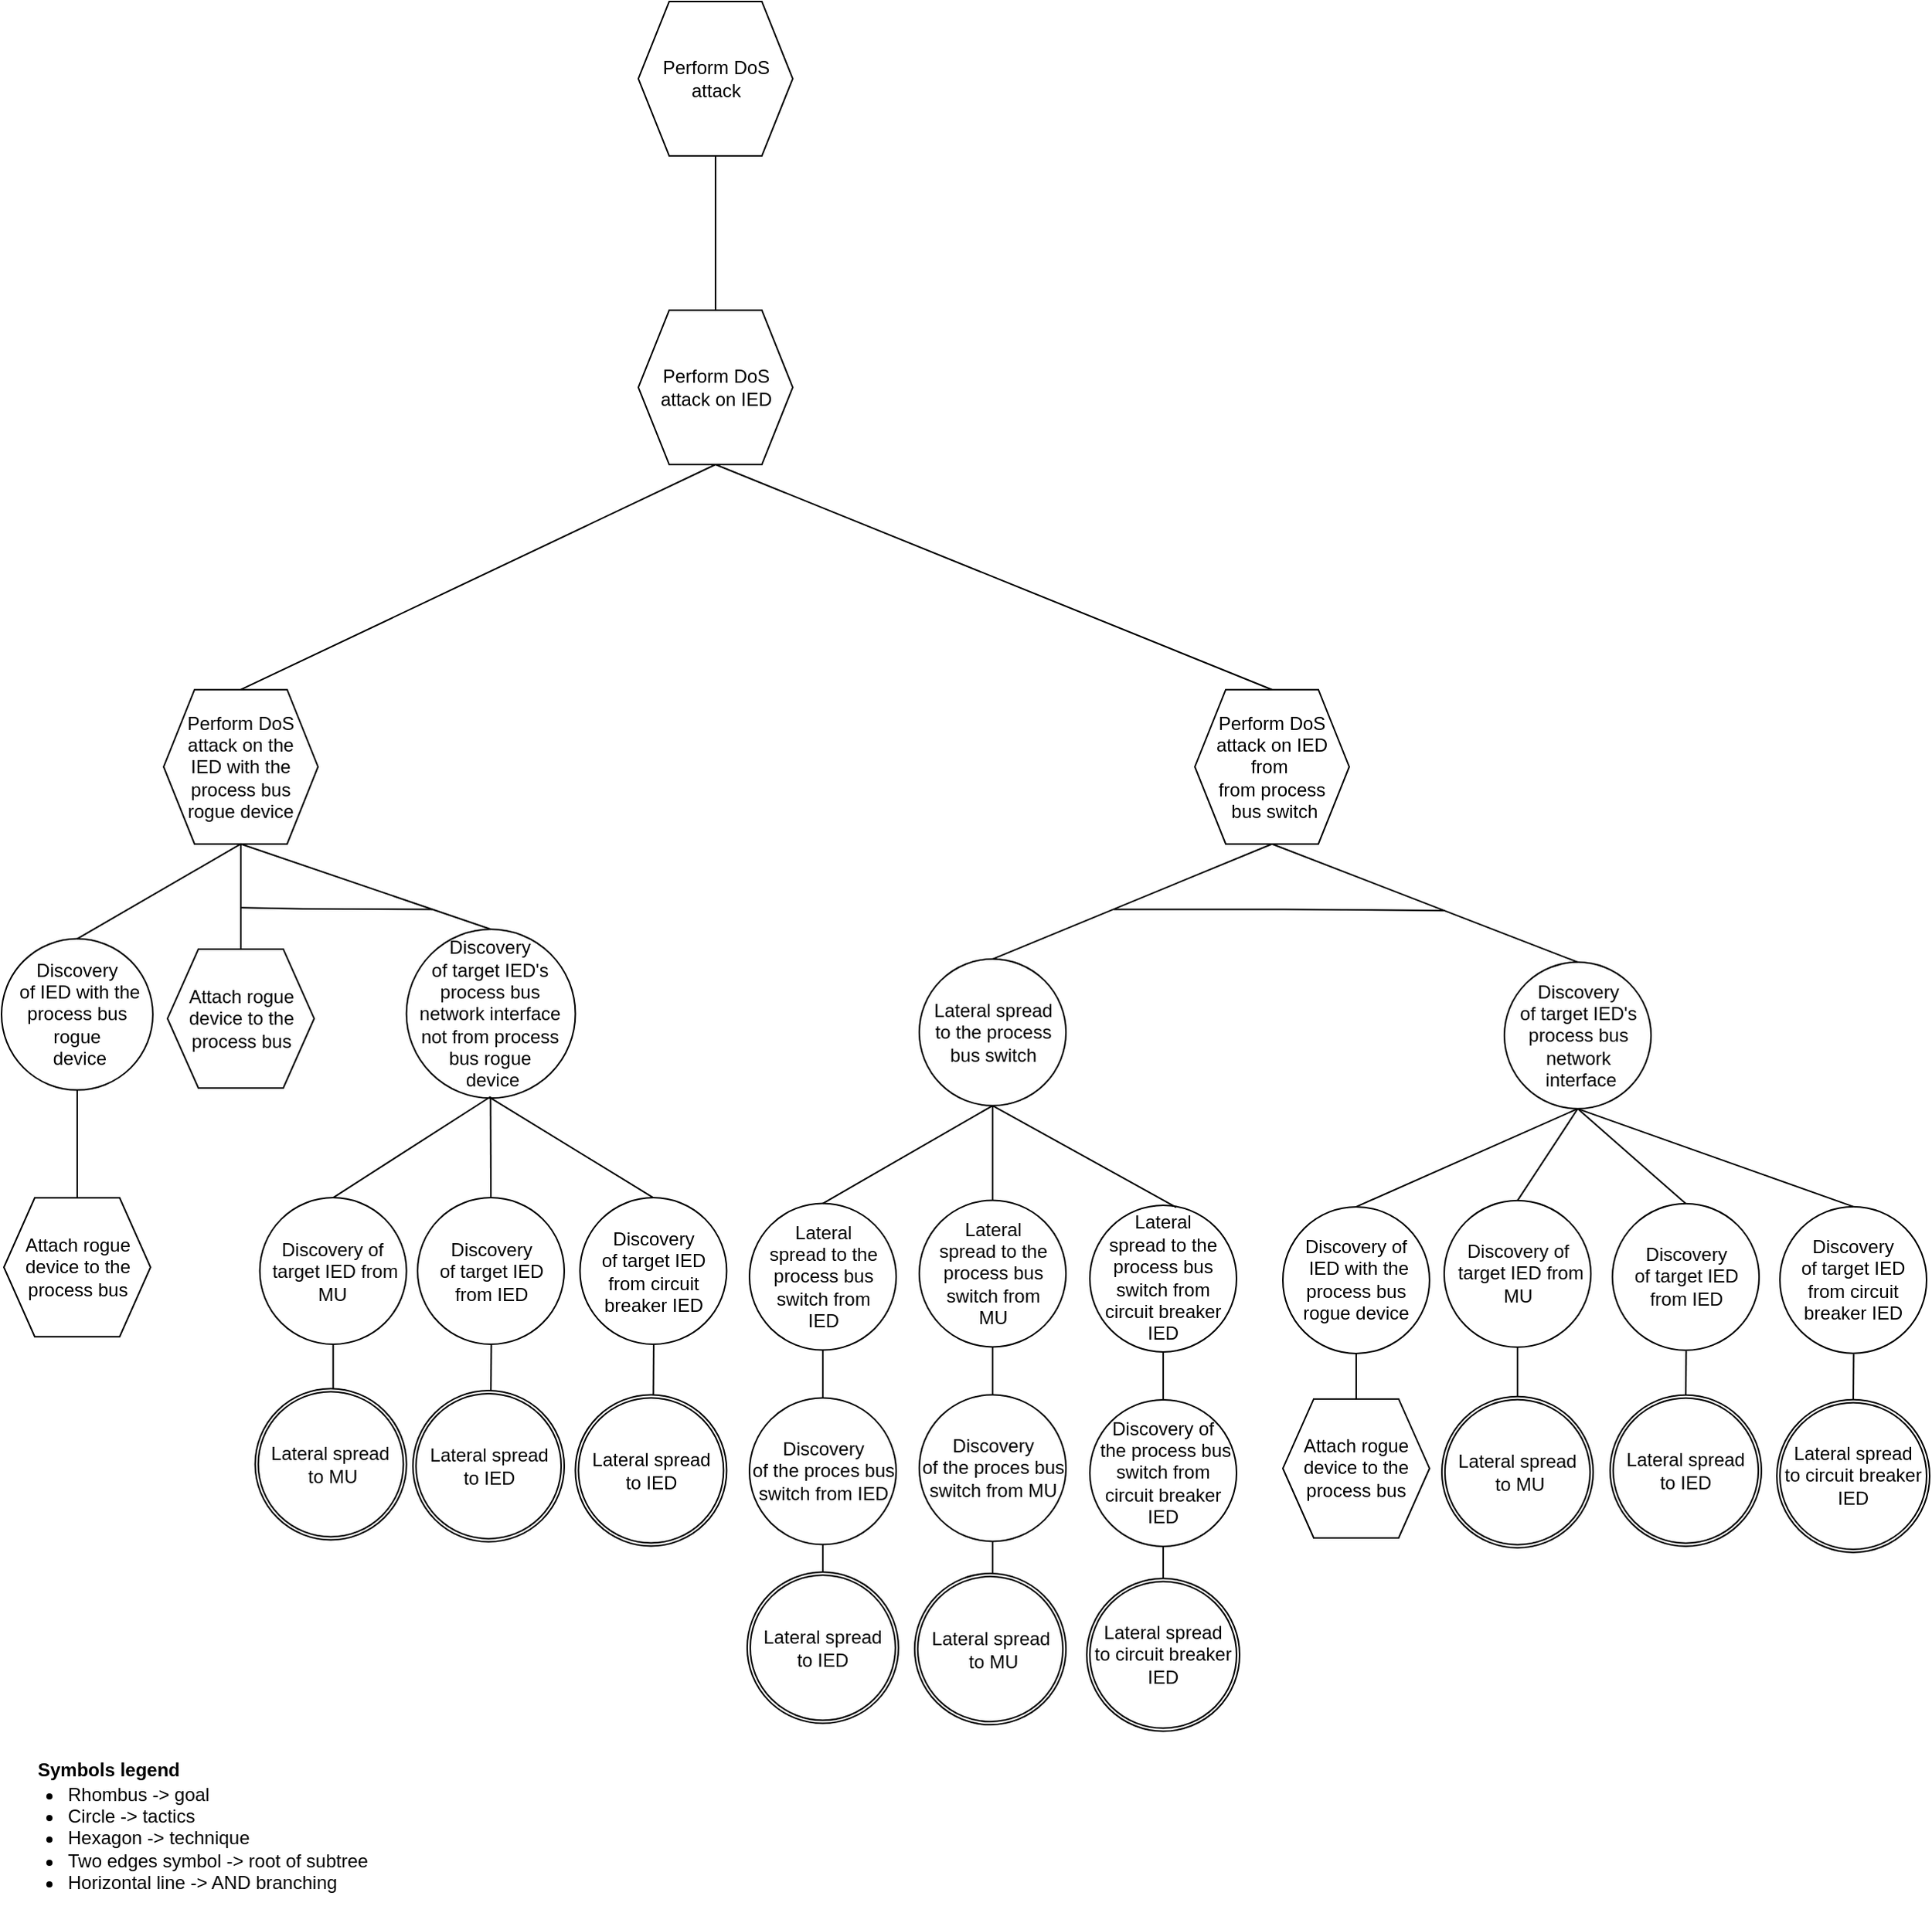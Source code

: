 <mxfile version="16.1.2" type="device"><diagram id="xbHYeiGO_CIbIeRIyyaW" name="Page-1"><mxGraphModel dx="572" dy="2005" grid="1" gridSize="10" guides="1" tooltips="1" connect="1" arrows="1" fold="1" page="1" pageScale="1" pageWidth="850" pageHeight="1100" math="0" shadow="0"><root><mxCell id="0"/><mxCell id="1" parent="0"/><mxCell id="sCToZuNMgWmZPL3xqHvZ-8" value="Perform DoS attack" style="shape=hexagon;perimeter=hexagonPerimeter2;whiteSpace=wrap;html=1;fixedSize=1;" parent="1" vertex="1"><mxGeometry x="1462.5" y="-90" width="100" height="100" as="geometry"/></mxCell><mxCell id="sCToZuNMgWmZPL3xqHvZ-9" value="Perform DoS attack on IED" style="shape=hexagon;perimeter=hexagonPerimeter2;whiteSpace=wrap;html=1;fixedSize=1;" parent="1" vertex="1"><mxGeometry x="1462.5" y="110" width="100" height="100" as="geometry"/></mxCell><mxCell id="sCToZuNMgWmZPL3xqHvZ-17" value="" style="endArrow=none;html=1;rounded=0;entryX=0.5;entryY=1;entryDx=0;entryDy=0;exitX=0.5;exitY=0;exitDx=0;exitDy=0;" parent="1" source="sCToZuNMgWmZPL3xqHvZ-9" target="sCToZuNMgWmZPL3xqHvZ-8" edge="1"><mxGeometry width="50" height="50" relative="1" as="geometry"><mxPoint x="-408.5" y="300.98" as="sourcePoint"/><mxPoint x="-127.5" y="209.98" as="targetPoint"/></mxGeometry></mxCell><mxCell id="ygYgMc5aqZ92e0gRyeAC-1" value="&lt;font style=&quot;font-size: 12px&quot;&gt;Symbols legend&lt;/font&gt;" style="text;strokeColor=none;fillColor=none;html=1;fontSize=24;fontStyle=1;verticalAlign=middle;align=center;" parent="1" vertex="1"><mxGeometry x="1068.5" y="1032" width="100" height="40" as="geometry"/></mxCell><mxCell id="ygYgMc5aqZ92e0gRyeAC-2" value="&lt;ul&gt;&lt;li&gt;&lt;span&gt;Rhombus -&amp;gt; goal&lt;/span&gt;&lt;/li&gt;&lt;li&gt;&lt;span&gt;Circle -&amp;gt; tactics&lt;/span&gt;&lt;br&gt;&lt;/li&gt;&lt;li&gt;Hexagon -&amp;gt; technique&lt;/li&gt;&lt;li&gt;Two edges symbol -&amp;gt; root of subtree&lt;/li&gt;&lt;li&gt;Horizontal line -&amp;gt; AND branching&lt;/li&gt;&lt;/ul&gt;" style="text;strokeColor=none;fillColor=none;html=1;whiteSpace=wrap;verticalAlign=middle;overflow=hidden;fontSize=12;" parent="1" vertex="1"><mxGeometry x="1050.5" y="1046.86" width="250" height="107" as="geometry"/></mxCell><mxCell id="kpdXU0LsWBSdyTu5Nnku-14" value="" style="endArrow=none;html=1;rounded=0;exitX=0.5;exitY=1;exitDx=0;exitDy=0;entryX=0.5;entryY=0;entryDx=0;entryDy=0;" parent="1" source="sCToZuNMgWmZPL3xqHvZ-9" target="kpdXU0LsWBSdyTu5Nnku-177" edge="1"><mxGeometry width="50" height="50" relative="1" as="geometry"><mxPoint x="40" y="310" as="sourcePoint"/><mxPoint x="280" y="400" as="targetPoint"/></mxGeometry></mxCell><mxCell id="kpdXU0LsWBSdyTu5Nnku-124" value="" style="endArrow=none;html=1;rounded=0;exitX=0.5;exitY=1;exitDx=0;exitDy=0;" parent="1" source="kpdXU0LsWBSdyTu5Nnku-128" edge="1"><mxGeometry width="50" height="50" relative="1" as="geometry"><mxPoint x="1549.25" y="919.26" as="sourcePoint"/><mxPoint x="1582" y="936.01" as="targetPoint"/><Array as="points"/></mxGeometry></mxCell><mxCell id="kpdXU0LsWBSdyTu5Nnku-128" value="Discovery&lt;br&gt;of the proces bus switch from IED" style="ellipse;whiteSpace=wrap;html=1;aspect=fixed;" parent="1" vertex="1"><mxGeometry x="1534.5" y="814.76" width="95" height="95" as="geometry"/></mxCell><mxCell id="kpdXU0LsWBSdyTu5Nnku-129" value="Lateral&lt;br&gt;&amp;nbsp;spread to the&amp;nbsp;&lt;br&gt;process bus switch from &lt;br&gt;IED" style="ellipse;whiteSpace=wrap;html=1;aspect=fixed;" parent="1" vertex="1"><mxGeometry x="1534.5" y="688.76" width="95" height="95" as="geometry"/></mxCell><mxCell id="kpdXU0LsWBSdyTu5Nnku-130" value="" style="endArrow=none;html=1;rounded=0;entryX=0.5;entryY=1;entryDx=0;entryDy=0;" parent="1" source="kpdXU0LsWBSdyTu5Nnku-128" target="kpdXU0LsWBSdyTu5Nnku-129" edge="1"><mxGeometry width="50" height="50" relative="1" as="geometry"><mxPoint x="1582.5" y="810.26" as="sourcePoint"/><mxPoint x="1323.88" y="821.76" as="targetPoint"/><Array as="points"/></mxGeometry></mxCell><mxCell id="kpdXU0LsWBSdyTu5Nnku-138" value="" style="endArrow=none;html=1;rounded=0;entryX=0.5;entryY=0;entryDx=0;entryDy=0;" parent="1" edge="1"><mxGeometry width="50" height="50" relative="1" as="geometry"><mxPoint x="2141.25" y="784.42" as="sourcePoint"/><mxPoint x="2141" y="813.92" as="targetPoint"/></mxGeometry></mxCell><mxCell id="kpdXU0LsWBSdyTu5Nnku-139" value="Discovery&lt;br&gt;of target IED's process bus network&lt;br&gt;&amp;nbsp;interface" style="ellipse;whiteSpace=wrap;html=1;aspect=fixed;" parent="1" vertex="1"><mxGeometry x="2023.5" y="532.41" width="95" height="95" as="geometry"/></mxCell><mxCell id="kpdXU0LsWBSdyTu5Nnku-140" value="" style="endArrow=none;html=1;rounded=0;entryX=0.5;entryY=1;entryDx=0;entryDy=0;exitX=0.5;exitY=0;exitDx=0;exitDy=0;" parent="1" source="kpdXU0LsWBSdyTu5Nnku-139" target="kpdXU0LsWBSdyTu5Nnku-177" edge="1"><mxGeometry width="50" height="50" relative="1" as="geometry"><mxPoint x="1632.25" y="555.57" as="sourcePoint"/><mxPoint x="1876.5" y="405.51" as="targetPoint"/></mxGeometry></mxCell><mxCell id="kpdXU0LsWBSdyTu5Nnku-141" value="" style="endArrow=none;html=1;rounded=0;entryX=0.5;entryY=1;entryDx=0;entryDy=0;exitX=0.5;exitY=0;exitDx=0;exitDy=0;" parent="1" source="kpdXU0LsWBSdyTu5Nnku-129" target="kpdXU0LsWBSdyTu5Nnku-176" edge="1"><mxGeometry width="50" height="50" relative="1" as="geometry"><mxPoint x="1662" y="789.8" as="sourcePoint"/><mxPoint x="1652" y="625.3" as="targetPoint"/><Array as="points"/></mxGeometry></mxCell><mxCell id="kpdXU0LsWBSdyTu5Nnku-142" value="" style="endArrow=none;html=1;rounded=0;exitX=0.5;exitY=1;exitDx=0;exitDy=0;entryX=0.5;entryY=0;entryDx=0;entryDy=0;" parent="1" source="kpdXU0LsWBSdyTu5Nnku-177" target="kpdXU0LsWBSdyTu5Nnku-176" edge="1"><mxGeometry width="50" height="50" relative="1" as="geometry"><mxPoint x="1876.5" y="405.51" as="sourcePoint"/><mxPoint x="1930" y="450.64" as="targetPoint"/><Array as="points"/></mxGeometry></mxCell><mxCell id="kpdXU0LsWBSdyTu5Nnku-143" value="Discovery&lt;br&gt;of target IED from IED" style="ellipse;whiteSpace=wrap;html=1;aspect=fixed;" parent="1" vertex="1"><mxGeometry x="2093.5" y="688.92" width="95" height="95" as="geometry"/></mxCell><mxCell id="kpdXU0LsWBSdyTu5Nnku-144" value="" style="endArrow=none;html=1;rounded=0;entryX=0.5;entryY=0;entryDx=0;entryDy=0;exitX=0.5;exitY=1;exitDx=0;exitDy=0;" parent="1" source="kpdXU0LsWBSdyTu5Nnku-139" target="kpdXU0LsWBSdyTu5Nnku-143" edge="1"><mxGeometry width="50" height="50" relative="1" as="geometry"><mxPoint x="2003.5" y="660.51" as="sourcePoint"/><mxPoint x="2000" y="634.89" as="targetPoint"/></mxGeometry></mxCell><mxCell id="kpdXU0LsWBSdyTu5Nnku-154" value="Discovery of&lt;br&gt;&amp;nbsp;target IED from MU" style="ellipse;whiteSpace=wrap;html=1;aspect=fixed;" parent="1" vertex="1"><mxGeometry x="1984.5" y="686.92" width="95" height="95" as="geometry"/></mxCell><mxCell id="kpdXU0LsWBSdyTu5Nnku-155" value="" style="endArrow=none;html=1;rounded=0;entryX=0.5;entryY=1;entryDx=0;entryDy=0;" parent="1" target="kpdXU0LsWBSdyTu5Nnku-154" edge="1"><mxGeometry width="50" height="50" relative="1" as="geometry"><mxPoint x="2032" y="813.92" as="sourcePoint"/><mxPoint x="2044.5" y="777.42" as="targetPoint"/><Array as="points"/></mxGeometry></mxCell><mxCell id="kpdXU0LsWBSdyTu5Nnku-156" value="" style="endArrow=none;html=1;rounded=0;entryX=0.5;entryY=0;entryDx=0;entryDy=0;exitX=0.5;exitY=1;exitDx=0;exitDy=0;" parent="1" source="kpdXU0LsWBSdyTu5Nnku-139" target="kpdXU0LsWBSdyTu5Nnku-154" edge="1"><mxGeometry width="50" height="50" relative="1" as="geometry"><mxPoint x="1944" y="650.51" as="sourcePoint"/><mxPoint x="2029.5" y="640.39" as="targetPoint"/></mxGeometry></mxCell><mxCell id="kpdXU0LsWBSdyTu5Nnku-157" value="" style="endArrow=none;html=1;rounded=0;" parent="1" edge="1"><mxGeometry width="50" height="50" relative="1" as="geometry"><mxPoint x="1770.5" y="498.29" as="sourcePoint"/><mxPoint x="1985" y="499" as="targetPoint"/><Array as="points"><mxPoint x="1880.5" y="498.29"/></Array></mxGeometry></mxCell><mxCell id="kpdXU0LsWBSdyTu5Nnku-158" value="" style="endArrow=none;html=1;rounded=0;entryX=0.5;entryY=0;entryDx=0;entryDy=0;exitX=0.5;exitY=1;exitDx=0;exitDy=0;" parent="1" source="kpdXU0LsWBSdyTu5Nnku-139" target="kpdXU0LsWBSdyTu5Nnku-161" edge="1"><mxGeometry width="50" height="50" relative="1" as="geometry"><mxPoint x="2005.5" y="660.51" as="sourcePoint"/><mxPoint x="1890.75" y="686.7" as="targetPoint"/></mxGeometry></mxCell><mxCell id="kpdXU0LsWBSdyTu5Nnku-159" value="Attach rogue device to the process bus" style="shape=hexagon;perimeter=hexagonPerimeter2;whiteSpace=wrap;html=1;fixedSize=1;" parent="1" vertex="1"><mxGeometry x="1880" y="815.45" width="95" height="90" as="geometry"/></mxCell><mxCell id="kpdXU0LsWBSdyTu5Nnku-160" value="" style="endArrow=none;html=1;rounded=0;entryX=0.5;entryY=0;entryDx=0;entryDy=0;exitX=0.5;exitY=1;exitDx=0;exitDy=0;" parent="1" source="kpdXU0LsWBSdyTu5Nnku-161" target="kpdXU0LsWBSdyTu5Nnku-159" edge="1"><mxGeometry width="50" height="50" relative="1" as="geometry"><mxPoint x="1926.75" y="995.45" as="sourcePoint"/><mxPoint x="1906.75" y="1035.45" as="targetPoint"/></mxGeometry></mxCell><mxCell id="kpdXU0LsWBSdyTu5Nnku-161" value="Discovery of&lt;br&gt;&amp;nbsp;IED with the process bus rogue device" style="ellipse;whiteSpace=wrap;html=1;aspect=fixed;" parent="1" vertex="1"><mxGeometry x="1880" y="690.95" width="95" height="95" as="geometry"/></mxCell><mxCell id="kpdXU0LsWBSdyTu5Nnku-163" value="" style="endArrow=none;html=1;rounded=0;exitX=0.5;exitY=1;exitDx=0;exitDy=0;" parent="1" source="kpdXU0LsWBSdyTu5Nnku-167" edge="1"><mxGeometry width="50" height="50" relative="1" as="geometry"><mxPoint x="1659.25" y="917.21" as="sourcePoint"/><mxPoint x="1692" y="933.96" as="targetPoint"/><Array as="points"/></mxGeometry></mxCell><mxCell id="kpdXU0LsWBSdyTu5Nnku-167" value="Discovery&lt;br&gt;of the proces bus switch from MU" style="ellipse;whiteSpace=wrap;html=1;aspect=fixed;" parent="1" vertex="1"><mxGeometry x="1644.5" y="812.71" width="95" height="95" as="geometry"/></mxCell><mxCell id="kpdXU0LsWBSdyTu5Nnku-168" value="Lateral&lt;br&gt;&amp;nbsp;spread to the&amp;nbsp;&lt;br&gt;process bus switch from &lt;br&gt;MU" style="ellipse;whiteSpace=wrap;html=1;aspect=fixed;" parent="1" vertex="1"><mxGeometry x="1644.5" y="686.71" width="95" height="95" as="geometry"/></mxCell><mxCell id="kpdXU0LsWBSdyTu5Nnku-169" value="" style="endArrow=none;html=1;rounded=0;entryX=0.5;entryY=1;entryDx=0;entryDy=0;" parent="1" source="kpdXU0LsWBSdyTu5Nnku-167" target="kpdXU0LsWBSdyTu5Nnku-168" edge="1"><mxGeometry width="50" height="50" relative="1" as="geometry"><mxPoint x="1692.5" y="808.21" as="sourcePoint"/><mxPoint x="1433.88" y="819.71" as="targetPoint"/><Array as="points"/></mxGeometry></mxCell><mxCell id="kpdXU0LsWBSdyTu5Nnku-170" value="" style="endArrow=none;html=1;rounded=0;entryX=0.5;entryY=1;entryDx=0;entryDy=0;exitX=0.5;exitY=0;exitDx=0;exitDy=0;" parent="1" source="kpdXU0LsWBSdyTu5Nnku-168" target="kpdXU0LsWBSdyTu5Nnku-176" edge="1"><mxGeometry width="50" height="50" relative="1" as="geometry"><mxPoint x="1614.5" y="664.8" as="sourcePoint"/><mxPoint x="1623.5" y="628.25" as="targetPoint"/><Array as="points"/></mxGeometry></mxCell><mxCell id="kpdXU0LsWBSdyTu5Nnku-176" value="Lateral spread &lt;br&gt;to the process bus switch" style="ellipse;whiteSpace=wrap;html=1;aspect=fixed;" parent="1" vertex="1"><mxGeometry x="1644.5" y="530.4" width="95" height="95" as="geometry"/></mxCell><mxCell id="kpdXU0LsWBSdyTu5Nnku-177" value="Perform DoS &lt;br&gt;attack on IED from&amp;nbsp;&lt;br&gt;from process&lt;br&gt;&amp;nbsp;bus switch" style="shape=hexagon;perimeter=hexagonPerimeter2;whiteSpace=wrap;html=1;fixedSize=1;" parent="1" vertex="1"><mxGeometry x="1823" y="355.86" width="100" height="100" as="geometry"/></mxCell><mxCell id="8b0UzmzemU6HYjDSlnua-98" value="" style="endArrow=none;html=1;rounded=0;exitX=0.5;exitY=1;exitDx=0;exitDy=0;" parent="1" source="8b0UzmzemU6HYjDSlnua-102" edge="1"><mxGeometry width="50" height="50" relative="1" as="geometry"><mxPoint x="1769.75" y="920.45" as="sourcePoint"/><mxPoint x="1802.5" y="937.2" as="targetPoint"/><Array as="points"/></mxGeometry></mxCell><mxCell id="8b0UzmzemU6HYjDSlnua-102" value="Discovery of&lt;br&gt;&amp;nbsp;the process&amp;nbsp;bus switch from circuit breaker IED" style="ellipse;whiteSpace=wrap;html=1;aspect=fixed;" parent="1" vertex="1"><mxGeometry x="1755" y="815.95" width="95" height="95" as="geometry"/></mxCell><mxCell id="8b0UzmzemU6HYjDSlnua-103" value="Lateral&lt;br&gt;&amp;nbsp;spread to the&amp;nbsp;&lt;br&gt;process bus switch from &lt;br&gt;circuit breaker IED" style="ellipse;whiteSpace=wrap;html=1;aspect=fixed;" parent="1" vertex="1"><mxGeometry x="1755" y="689.95" width="95" height="95" as="geometry"/></mxCell><mxCell id="8b0UzmzemU6HYjDSlnua-104" value="" style="endArrow=none;html=1;rounded=0;entryX=0.5;entryY=1;entryDx=0;entryDy=0;" parent="1" source="8b0UzmzemU6HYjDSlnua-102" target="8b0UzmzemU6HYjDSlnua-103" edge="1"><mxGeometry width="50" height="50" relative="1" as="geometry"><mxPoint x="1803" y="811.45" as="sourcePoint"/><mxPoint x="1544.38" y="822.95" as="targetPoint"/><Array as="points"/></mxGeometry></mxCell><mxCell id="8b0UzmzemU6HYjDSlnua-105" value="" style="endArrow=none;html=1;rounded=0;exitX=0.589;exitY=0.014;exitDx=0;exitDy=0;exitPerimeter=0;entryX=0.5;entryY=1;entryDx=0;entryDy=0;" parent="1" source="8b0UzmzemU6HYjDSlnua-103" target="kpdXU0LsWBSdyTu5Nnku-176" edge="1"><mxGeometry width="50" height="50" relative="1" as="geometry"><mxPoint x="1787.5" y="605.59" as="sourcePoint"/><mxPoint x="1724.5" y="569.76" as="targetPoint"/><Array as="points"/></mxGeometry></mxCell><mxCell id="EWDHbhHNYD4xOWfHmYkr-1" value="Attach rogue device to the process bus" style="shape=hexagon;perimeter=hexagonPerimeter2;whiteSpace=wrap;html=1;fixedSize=1;" parent="1" vertex="1"><mxGeometry x="1051.5" y="685.14" width="95" height="90" as="geometry"/></mxCell><mxCell id="EWDHbhHNYD4xOWfHmYkr-2" value="Discovery&lt;br&gt;&amp;nbsp;of IED with the process bus rogue&lt;br&gt;&amp;nbsp;device" style="ellipse;whiteSpace=wrap;html=1;aspect=fixed;" parent="1" vertex="1"><mxGeometry x="1050.0" y="517.31" width="98" height="98" as="geometry"/></mxCell><mxCell id="EWDHbhHNYD4xOWfHmYkr-3" value="" style="endArrow=none;html=1;rounded=0;exitX=0.5;exitY=1;exitDx=0;exitDy=0;" parent="1" source="EWDHbhHNYD4xOWfHmYkr-2" target="EWDHbhHNYD4xOWfHmYkr-1" edge="1"><mxGeometry width="50" height="50" relative="1" as="geometry"><mxPoint x="1083.0" y="549.64" as="sourcePoint"/><mxPoint x="1099.5" y="569.64" as="targetPoint"/></mxGeometry></mxCell><mxCell id="EWDHbhHNYD4xOWfHmYkr-4" value="" style="endArrow=none;html=1;rounded=0;exitX=0.5;exitY=1;exitDx=0;exitDy=0;entryX=0.5;entryY=0;entryDx=0;entryDy=0;" parent="1" source="sCToZuNMgWmZPL3xqHvZ-9" target="EWDHbhHNYD4xOWfHmYkr-5" edge="1"><mxGeometry width="50" height="50" relative="1" as="geometry"><mxPoint x="10.0" y="270" as="sourcePoint"/><mxPoint x="471.64" y="402.73" as="targetPoint"/></mxGeometry></mxCell><mxCell id="EWDHbhHNYD4xOWfHmYkr-5" value="Perform DoS attack on the&lt;br&gt;IED with the process bus rogue device" style="shape=hexagon;perimeter=hexagonPerimeter2;whiteSpace=wrap;html=1;fixedSize=1;" parent="1" vertex="1"><mxGeometry x="1155.0" y="355.86" width="100" height="100" as="geometry"/></mxCell><mxCell id="EWDHbhHNYD4xOWfHmYkr-6" value="" style="endArrow=none;html=1;rounded=0;exitX=0.5;exitY=1;exitDx=0;exitDy=0;entryX=0.5;entryY=0;entryDx=0;entryDy=0;" parent="1" source="EWDHbhHNYD4xOWfHmYkr-5" target="EWDHbhHNYD4xOWfHmYkr-2" edge="1"><mxGeometry width="50" height="50" relative="1" as="geometry"><mxPoint x="1140.0" y="456.77" as="sourcePoint"/><mxPoint x="742.0" y="485.88" as="targetPoint"/></mxGeometry></mxCell><mxCell id="EWDHbhHNYD4xOWfHmYkr-7" value="Attach rogue device to the process bus" style="shape=hexagon;perimeter=hexagonPerimeter2;whiteSpace=wrap;html=1;fixedSize=1;" parent="1" vertex="1"><mxGeometry x="1157.5" y="523.97" width="95" height="90" as="geometry"/></mxCell><mxCell id="EWDHbhHNYD4xOWfHmYkr-8" value="" style="endArrow=none;html=1;rounded=0;exitX=0.5;exitY=0;exitDx=0;exitDy=0;entryX=0.5;entryY=1;entryDx=0;entryDy=0;" parent="1" source="EWDHbhHNYD4xOWfHmYkr-7" target="EWDHbhHNYD4xOWfHmYkr-5" edge="1"><mxGeometry width="50" height="50" relative="1" as="geometry"><mxPoint x="979.0" y="548.69" as="sourcePoint"/><mxPoint x="1120.0" y="447.53" as="targetPoint"/><Array as="points"/></mxGeometry></mxCell><mxCell id="EWDHbhHNYD4xOWfHmYkr-9" value="Discovery&lt;br&gt;of target IED's process bus network interface not from process bus rogue&lt;br&gt;&amp;nbsp;device" style="ellipse;whiteSpace=wrap;html=1;aspect=fixed;" parent="1" vertex="1"><mxGeometry x="1312.3" y="511.16" width="109.4" height="109.4" as="geometry"/></mxCell><mxCell id="EWDHbhHNYD4xOWfHmYkr-10" value="" style="endArrow=none;html=1;rounded=0;exitX=0.5;exitY=1;exitDx=0;exitDy=0;entryX=0.5;entryY=0;entryDx=0;entryDy=0;" parent="1" source="EWDHbhHNYD4xOWfHmYkr-5" target="EWDHbhHNYD4xOWfHmYkr-9" edge="1"><mxGeometry width="50" height="50" relative="1" as="geometry"><mxPoint x="1255.0" y="525.38" as="sourcePoint"/><mxPoint x="979.0" y="583.13" as="targetPoint"/></mxGeometry></mxCell><mxCell id="EWDHbhHNYD4xOWfHmYkr-12" value="" style="endArrow=none;html=1;rounded=0;entryX=0.5;entryY=0;entryDx=0;entryDy=0;" parent="1" edge="1"><mxGeometry width="50" height="50" relative="1" as="geometry"><mxPoint x="1367.25" y="780.52" as="sourcePoint"/><mxPoint x="1367.0" y="810.02" as="targetPoint"/></mxGeometry></mxCell><mxCell id="EWDHbhHNYD4xOWfHmYkr-13" value="Discovery&lt;br&gt;of target IED from IED" style="ellipse;whiteSpace=wrap;html=1;aspect=fixed;" parent="1" vertex="1"><mxGeometry x="1319.5" y="685.02" width="95" height="95" as="geometry"/></mxCell><mxCell id="EWDHbhHNYD4xOWfHmYkr-14" value="" style="endArrow=none;html=1;rounded=0;entryX=0.5;entryY=0;entryDx=0;entryDy=0;exitX=0.5;exitY=1;exitDx=0;exitDy=0;" parent="1" target="EWDHbhHNYD4xOWfHmYkr-13" edge="1"><mxGeometry width="50" height="50" relative="1" as="geometry"><mxPoint x="1366.75" y="619.63" as="sourcePoint"/><mxPoint x="1360.75" y="612.75" as="targetPoint"/></mxGeometry></mxCell><mxCell id="EWDHbhHNYD4xOWfHmYkr-15" value="" style="endArrow=none;html=1;rounded=0;entryX=0.5;entryY=0;entryDx=0;entryDy=0;exitX=0.5;exitY=1;exitDx=0;exitDy=0;" parent="1" target="EWDHbhHNYD4xOWfHmYkr-17" edge="1"><mxGeometry width="50" height="50" relative="1" as="geometry"><mxPoint x="1366.75" y="619.63" as="sourcePoint"/><mxPoint x="1252.25" y="657.06" as="targetPoint"/></mxGeometry></mxCell><mxCell id="EWDHbhHNYD4xOWfHmYkr-17" value="Discovery of&lt;br&gt;&amp;nbsp;target IED from MU" style="ellipse;whiteSpace=wrap;html=1;aspect=fixed;" parent="1" vertex="1"><mxGeometry x="1217.3" y="685.02" width="95" height="95" as="geometry"/></mxCell><mxCell id="EWDHbhHNYD4xOWfHmYkr-18" value="" style="endArrow=none;html=1;rounded=0;entryX=0.5;entryY=1;entryDx=0;entryDy=0;" parent="1" target="EWDHbhHNYD4xOWfHmYkr-17" edge="1"><mxGeometry width="50" height="50" relative="1" as="geometry"><mxPoint x="1264.8" y="812.02" as="sourcePoint"/><mxPoint x="1277.3" y="775.52" as="targetPoint"/><Array as="points"/></mxGeometry></mxCell><mxCell id="EWDHbhHNYD4xOWfHmYkr-19" value="" style="endArrow=none;html=1;rounded=0;" parent="1" edge="1"><mxGeometry width="50" height="50" relative="1" as="geometry"><mxPoint x="1205.0" y="497.14" as="sourcePoint"/><mxPoint x="1329" y="498.31" as="targetPoint"/><Array as="points"><mxPoint x="1205.0" y="497.52"/><mxPoint x="1245.0" y="497.89"/></Array></mxGeometry></mxCell><mxCell id="EWDHbhHNYD4xOWfHmYkr-50" value="" style="endArrow=none;html=1;rounded=0;entryX=0.516;entryY=0.016;entryDx=0;entryDy=0;entryPerimeter=0;" parent="1" target="OaFCzLjtPydiRPEZtImy-26" edge="1"><mxGeometry width="50" height="50" relative="1" as="geometry"><mxPoint x="1472.45" y="780.52" as="sourcePoint"/><mxPoint x="1472.2" y="810.02" as="targetPoint"/></mxGeometry></mxCell><mxCell id="EWDHbhHNYD4xOWfHmYkr-51" value="Discovery&lt;br&gt;of target IED from circuit breaker IED" style="ellipse;whiteSpace=wrap;html=1;aspect=fixed;" parent="1" vertex="1"><mxGeometry x="1424.7" y="685.02" width="95" height="95" as="geometry"/></mxCell><mxCell id="EWDHbhHNYD4xOWfHmYkr-52" value="" style="endArrow=none;html=1;rounded=0;entryX=0.5;entryY=0;entryDx=0;entryDy=0;exitX=0.5;exitY=1;exitDx=0;exitDy=0;" parent="1" source="EWDHbhHNYD4xOWfHmYkr-9" target="EWDHbhHNYD4xOWfHmYkr-51" edge="1"><mxGeometry width="50" height="50" relative="1" as="geometry"><mxPoint x="1376.75" y="629.63" as="sourcePoint"/><mxPoint x="1261.36" y="693.3" as="targetPoint"/></mxGeometry></mxCell><mxCell id="EWDHbhHNYD4xOWfHmYkr-57" value="" style="endArrow=none;html=1;rounded=0;entryX=0.5;entryY=0;entryDx=0;entryDy=0;" parent="1" edge="1"><mxGeometry width="50" height="50" relative="1" as="geometry"><mxPoint x="2249.75" y="786.32" as="sourcePoint"/><mxPoint x="2249.5" y="815.82" as="targetPoint"/></mxGeometry></mxCell><mxCell id="EWDHbhHNYD4xOWfHmYkr-58" value="Discovery&lt;br&gt;of target IED from circuit breaker IED" style="ellipse;whiteSpace=wrap;html=1;aspect=fixed;" parent="1" vertex="1"><mxGeometry x="2202" y="690.82" width="95" height="95" as="geometry"/></mxCell><mxCell id="EWDHbhHNYD4xOWfHmYkr-59" value="" style="endArrow=none;html=1;rounded=0;entryX=0.5;entryY=0;entryDx=0;entryDy=0;exitX=0.5;exitY=1;exitDx=0;exitDy=0;" parent="1" source="kpdXU0LsWBSdyTu5Nnku-139" target="EWDHbhHNYD4xOWfHmYkr-58" edge="1"><mxGeometry width="50" height="50" relative="1" as="geometry"><mxPoint x="2183.5" y="604.66" as="sourcePoint"/><mxPoint x="2132.5" y="634.89" as="targetPoint"/></mxGeometry></mxCell><mxCell id="OaFCzLjtPydiRPEZtImy-21" value="" style="ellipse;whiteSpace=wrap;html=1;aspect=fixed;" parent="1" vertex="1"><mxGeometry x="1214.3" y="808.74" width="98" height="98" as="geometry"/></mxCell><mxCell id="OaFCzLjtPydiRPEZtImy-22" value="Lateral spread&lt;br&gt;&amp;nbsp;to MU" style="ellipse;whiteSpace=wrap;html=1;aspect=fixed;" parent="1" vertex="1"><mxGeometry x="1216.3" y="810.74" width="94" height="94" as="geometry"/></mxCell><mxCell id="OaFCzLjtPydiRPEZtImy-23" value="" style="ellipse;whiteSpace=wrap;html=1;aspect=fixed;" parent="1" vertex="1"><mxGeometry x="1316.5" y="810.02" width="98" height="98" as="geometry"/></mxCell><mxCell id="OaFCzLjtPydiRPEZtImy-24" value="Lateral spread&lt;br&gt;to IED" style="ellipse;whiteSpace=wrap;html=1;aspect=fixed;" parent="1" vertex="1"><mxGeometry x="1318.5" y="812.02" width="94" height="94" as="geometry"/></mxCell><mxCell id="OaFCzLjtPydiRPEZtImy-25" value="" style="ellipse;whiteSpace=wrap;html=1;aspect=fixed;" parent="1" vertex="1"><mxGeometry x="1421.7" y="812.76" width="98" height="98" as="geometry"/></mxCell><mxCell id="OaFCzLjtPydiRPEZtImy-26" value="Lateral spread&lt;br&gt;to IED" style="ellipse;whiteSpace=wrap;html=1;aspect=fixed;" parent="1" vertex="1"><mxGeometry x="1423.7" y="814.76" width="94" height="94" as="geometry"/></mxCell><mxCell id="OaFCzLjtPydiRPEZtImy-27" value="" style="ellipse;whiteSpace=wrap;html=1;aspect=fixed;" parent="1" vertex="1"><mxGeometry x="1533" y="927.66" width="98" height="98" as="geometry"/></mxCell><mxCell id="OaFCzLjtPydiRPEZtImy-28" value="Lateral spread&lt;br&gt;to IED" style="ellipse;whiteSpace=wrap;html=1;aspect=fixed;" parent="1" vertex="1"><mxGeometry x="1535" y="929.66" width="94" height="94" as="geometry"/></mxCell><mxCell id="OaFCzLjtPydiRPEZtImy-29" value="" style="ellipse;whiteSpace=wrap;html=1;aspect=fixed;" parent="1" vertex="1"><mxGeometry x="1641.5" y="928.51" width="98" height="98" as="geometry"/></mxCell><mxCell id="OaFCzLjtPydiRPEZtImy-30" value="Lateral spread&lt;br&gt;&amp;nbsp;to MU" style="ellipse;whiteSpace=wrap;html=1;aspect=fixed;" parent="1" vertex="1"><mxGeometry x="1643.5" y="930.51" width="94" height="94" as="geometry"/></mxCell><mxCell id="OaFCzLjtPydiRPEZtImy-31" value="" style="ellipse;whiteSpace=wrap;html=1;aspect=fixed;" parent="1" vertex="1"><mxGeometry x="1753" y="931.75" width="99" height="99" as="geometry"/></mxCell><mxCell id="OaFCzLjtPydiRPEZtImy-32" value="&lt;span&gt;Lateral spread&lt;/span&gt;&lt;br&gt;&lt;span&gt;to circuit breaker IED&lt;/span&gt;" style="ellipse;whiteSpace=wrap;html=1;aspect=fixed;" parent="1" vertex="1"><mxGeometry x="1755" y="933.75" width="95" height="95" as="geometry"/></mxCell><mxCell id="OaFCzLjtPydiRPEZtImy-33" value="" style="ellipse;whiteSpace=wrap;html=1;aspect=fixed;" parent="1" vertex="1"><mxGeometry x="1983" y="813.87" width="98" height="98" as="geometry"/></mxCell><mxCell id="OaFCzLjtPydiRPEZtImy-34" value="Lateral spread&lt;br&gt;&amp;nbsp;to MU" style="ellipse;whiteSpace=wrap;html=1;aspect=fixed;" parent="1" vertex="1"><mxGeometry x="1985" y="815.87" width="94" height="94" as="geometry"/></mxCell><mxCell id="OaFCzLjtPydiRPEZtImy-35" value="" style="ellipse;whiteSpace=wrap;html=1;aspect=fixed;" parent="1" vertex="1"><mxGeometry x="2092" y="812.87" width="98" height="98" as="geometry"/></mxCell><mxCell id="OaFCzLjtPydiRPEZtImy-36" value="Lateral spread&lt;br&gt;to IED" style="ellipse;whiteSpace=wrap;html=1;aspect=fixed;" parent="1" vertex="1"><mxGeometry x="2094" y="814.87" width="94" height="94" as="geometry"/></mxCell><mxCell id="OaFCzLjtPydiRPEZtImy-37" value="" style="ellipse;whiteSpace=wrap;html=1;aspect=fixed;" parent="1" vertex="1"><mxGeometry x="2200" y="815.87" width="99" height="99" as="geometry"/></mxCell><mxCell id="OaFCzLjtPydiRPEZtImy-38" value="&lt;span&gt;Lateral spread&lt;/span&gt;&lt;br&gt;&lt;span&gt;to circuit breaker IED&lt;/span&gt;" style="ellipse;whiteSpace=wrap;html=1;aspect=fixed;" parent="1" vertex="1"><mxGeometry x="2202" y="817.87" width="95" height="95" as="geometry"/></mxCell></root></mxGraphModel></diagram></mxfile>